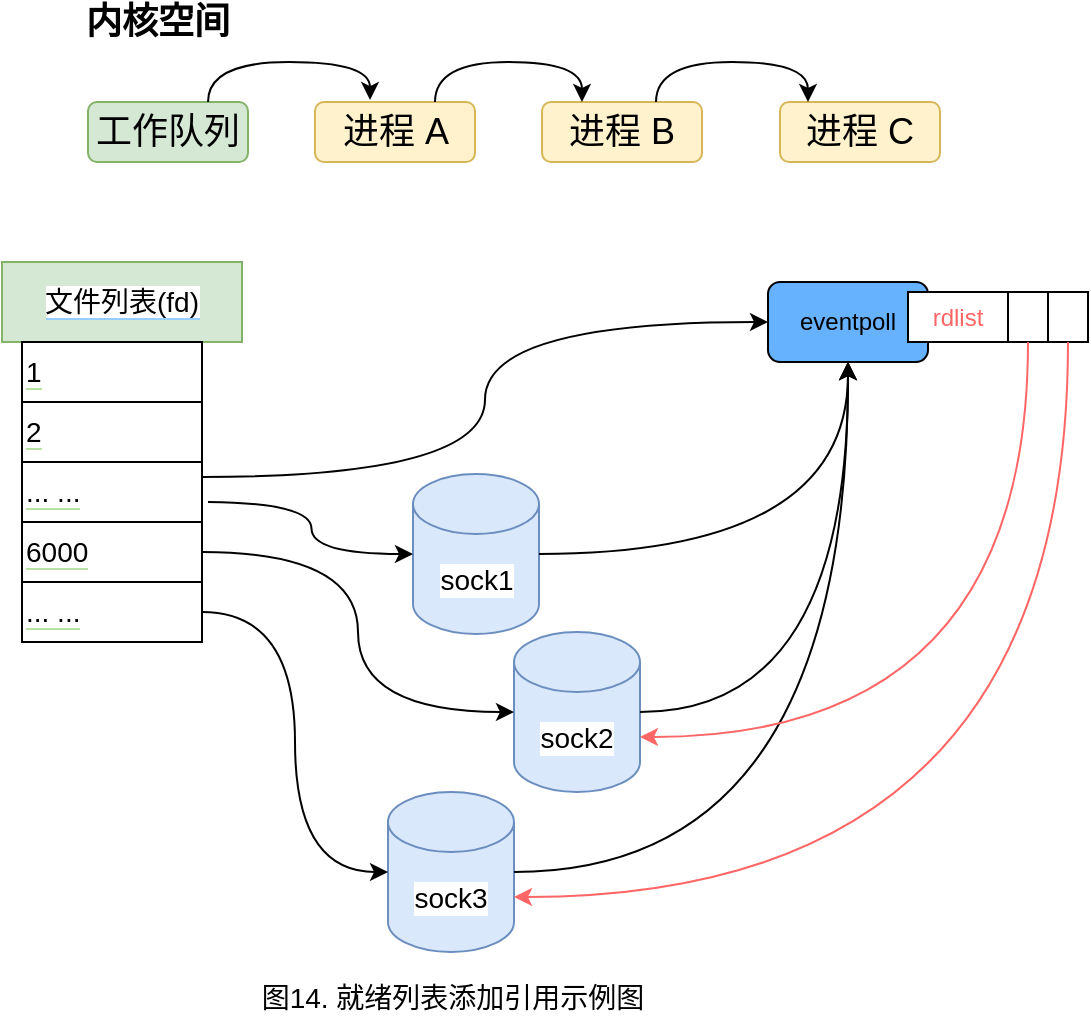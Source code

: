 <mxfile version="20.7.4" type="device"><diagram id="Rvg0cuo-lgE2vPb3-HRV" name="第 1 页"><mxGraphModel dx="1434" dy="907" grid="1" gridSize="10" guides="1" tooltips="1" connect="1" arrows="1" fold="1" page="1" pageScale="1" pageWidth="827" pageHeight="1169" math="0" shadow="0"><root><mxCell id="0"/><mxCell id="1" parent="0"/><mxCell id="mlQOcjNX-LOagovyzy4O-1" value="&lt;b&gt;&lt;font style=&quot;font-size: 18px;&quot;&gt;内核空间&lt;/font&gt;&lt;/b&gt;" style="text;html=1;strokeColor=none;fillColor=none;align=center;verticalAlign=middle;whiteSpace=wrap;rounded=0;" parent="1" vertex="1"><mxGeometry x="210" y="180" width="90" height="20" as="geometry"/></mxCell><mxCell id="mlQOcjNX-LOagovyzy4O-2" value="工作队列" style="rounded=1;whiteSpace=wrap;html=1;fontSize=18;fillColor=#d5e8d4;strokeColor=#82b366;" parent="1" vertex="1"><mxGeometry x="220" y="230" width="80" height="30" as="geometry"/></mxCell><mxCell id="mlQOcjNX-LOagovyzy4O-3" value="进程 B" style="rounded=1;whiteSpace=wrap;html=1;fontSize=18;fillColor=#fff2cc;strokeColor=#d6b656;" parent="1" vertex="1"><mxGeometry x="447" y="230" width="80" height="30" as="geometry"/></mxCell><mxCell id="mlQOcjNX-LOagovyzy4O-4" value="进程 C" style="rounded=1;whiteSpace=wrap;html=1;fontSize=18;fillColor=#fff2cc;strokeColor=#d6b656;" parent="1" vertex="1"><mxGeometry x="566" y="230" width="80" height="30" as="geometry"/></mxCell><mxCell id="mlQOcjNX-LOagovyzy4O-5" value="" style="endArrow=classic;html=1;rounded=0;fontSize=14;curved=1;exitX=0.75;exitY=0;exitDx=0;exitDy=0;entryX=0.25;entryY=0;entryDx=0;entryDy=0;edgeStyle=orthogonalEdgeStyle;" parent="1" edge="1"><mxGeometry width="50" height="50" relative="1" as="geometry"><mxPoint x="504" y="230" as="sourcePoint"/><mxPoint x="580" y="230" as="targetPoint"/><Array as="points"><mxPoint x="504" y="210"/><mxPoint x="580" y="210"/></Array></mxGeometry></mxCell><mxCell id="mlQOcjNX-LOagovyzy4O-6" value="图14. 就绪列表添加引用示例图" style="text;html=1;align=center;verticalAlign=middle;resizable=0;points=[];autosize=1;strokeColor=none;fillColor=none;fontSize=14;" parent="1" vertex="1"><mxGeometry x="296.5" y="663" width="210" height="30" as="geometry"/></mxCell><mxCell id="mlQOcjNX-LOagovyzy4O-7" value="&lt;span style=&quot;background-color: rgb(255, 255, 255);&quot;&gt;文件列表(fd)&lt;/span&gt;" style="rounded=0;whiteSpace=wrap;html=1;labelBackgroundColor=#99CCFF;fontSize=14;fillColor=#d5e8d4;strokeColor=#82b366;" parent="1" vertex="1"><mxGeometry x="177" y="310" width="120" height="40" as="geometry"/></mxCell><mxCell id="mlQOcjNX-LOagovyzy4O-8" value="&lt;span style=&quot;background-color: rgb(255, 255, 255);&quot;&gt;1&lt;/span&gt;" style="rounded=0;whiteSpace=wrap;html=1;labelBackgroundColor=#B9E0A5;fontSize=14;align=left;" parent="1" vertex="1"><mxGeometry x="187" y="350" width="90" height="30" as="geometry"/></mxCell><mxCell id="mlQOcjNX-LOagovyzy4O-9" value="&lt;span style=&quot;background-color: rgb(255, 255, 255);&quot;&gt;2&lt;/span&gt;" style="rounded=0;whiteSpace=wrap;html=1;labelBackgroundColor=#B9E0A5;fontSize=14;align=left;" parent="1" vertex="1"><mxGeometry x="187" y="380" width="90" height="30" as="geometry"/></mxCell><mxCell id="mlQOcjNX-LOagovyzy4O-10" value="&lt;span style=&quot;background-color: rgb(255, 255, 255);&quot;&gt;... ...&lt;/span&gt;" style="rounded=0;whiteSpace=wrap;html=1;labelBackgroundColor=#B9E0A5;fontSize=14;align=left;" parent="1" vertex="1"><mxGeometry x="187" y="410" width="90" height="30" as="geometry"/></mxCell><mxCell id="mlQOcjNX-LOagovyzy4O-11" value="&lt;span style=&quot;background-color: rgb(255, 255, 255);&quot;&gt;6000&lt;/span&gt;" style="rounded=0;whiteSpace=wrap;html=1;labelBackgroundColor=#B9E0A5;fontSize=14;align=left;" parent="1" vertex="1"><mxGeometry x="187" y="440" width="90" height="30" as="geometry"/></mxCell><mxCell id="mlQOcjNX-LOagovyzy4O-12" value="&lt;span style=&quot;background-color: rgb(255, 255, 255);&quot;&gt;... ...&lt;/span&gt;" style="rounded=0;whiteSpace=wrap;html=1;labelBackgroundColor=#B9E0A5;fontSize=14;align=left;" parent="1" vertex="1"><mxGeometry x="187" y="470" width="90" height="30" as="geometry"/></mxCell><mxCell id="mlQOcjNX-LOagovyzy4O-13" value="sock1" style="shape=cylinder3;whiteSpace=wrap;html=1;boundedLbl=1;backgroundOutline=1;size=15;labelBackgroundColor=#FFFFFF;fontSize=14;fillColor=#dae8fc;strokeColor=#6c8ebf;" parent="1" vertex="1"><mxGeometry x="382.5" y="416" width="63" height="80" as="geometry"/></mxCell><mxCell id="mlQOcjNX-LOagovyzy4O-14" value="" style="endArrow=classic;html=1;rounded=0;fontSize=14;entryX=0;entryY=0.5;entryDx=0;entryDy=0;entryPerimeter=0;edgeStyle=orthogonalEdgeStyle;curved=1;" parent="1" target="mlQOcjNX-LOagovyzy4O-13" edge="1"><mxGeometry width="50" height="50" relative="1" as="geometry"><mxPoint x="280" y="430" as="sourcePoint"/><mxPoint x="397" y="370" as="targetPoint"/></mxGeometry></mxCell><mxCell id="mlQOcjNX-LOagovyzy4O-17" value="sock2" style="shape=cylinder3;whiteSpace=wrap;html=1;boundedLbl=1;backgroundOutline=1;size=15;labelBackgroundColor=#FFFFFF;fontSize=14;fillColor=#dae8fc;strokeColor=#6c8ebf;" parent="1" vertex="1"><mxGeometry x="433" y="495" width="63" height="80" as="geometry"/></mxCell><mxCell id="mlQOcjNX-LOagovyzy4O-18" value="sock3" style="shape=cylinder3;whiteSpace=wrap;html=1;boundedLbl=1;backgroundOutline=1;size=15;labelBackgroundColor=#FFFFFF;fontSize=14;fillColor=#dae8fc;strokeColor=#6c8ebf;" parent="1" vertex="1"><mxGeometry x="370" y="575" width="63" height="80" as="geometry"/></mxCell><mxCell id="mlQOcjNX-LOagovyzy4O-19" value="" style="endArrow=classic;html=1;rounded=0;exitX=1;exitY=0.5;exitDx=0;exitDy=0;entryX=0;entryY=0.5;entryDx=0;entryDy=0;entryPerimeter=0;edgeStyle=orthogonalEdgeStyle;curved=1;" parent="1" source="mlQOcjNX-LOagovyzy4O-11" target="mlQOcjNX-LOagovyzy4O-17" edge="1"><mxGeometry width="50" height="50" relative="1" as="geometry"><mxPoint x="310" y="500" as="sourcePoint"/><mxPoint x="360" y="450" as="targetPoint"/></mxGeometry></mxCell><mxCell id="mlQOcjNX-LOagovyzy4O-20" value="" style="endArrow=classic;html=1;rounded=0;curved=1;exitX=1;exitY=0.5;exitDx=0;exitDy=0;entryX=0;entryY=0.5;entryDx=0;entryDy=0;entryPerimeter=0;edgeStyle=orthogonalEdgeStyle;" parent="1" source="mlQOcjNX-LOagovyzy4O-12" target="mlQOcjNX-LOagovyzy4O-18" edge="1"><mxGeometry width="50" height="50" relative="1" as="geometry"><mxPoint x="280" y="570" as="sourcePoint"/><mxPoint x="330" y="520" as="targetPoint"/></mxGeometry></mxCell><mxCell id="mlQOcjNX-LOagovyzy4O-23" value="进程 A" style="rounded=1;whiteSpace=wrap;html=1;fontSize=18;fillColor=#fff2cc;strokeColor=#d6b656;" parent="1" vertex="1"><mxGeometry x="333.5" y="230" width="80" height="30" as="geometry"/></mxCell><mxCell id="mlQOcjNX-LOagovyzy4O-24" value="" style="endArrow=classic;html=1;rounded=0;exitX=0.75;exitY=0;exitDx=0;exitDy=0;entryX=0.344;entryY=-0.033;entryDx=0;entryDy=0;entryPerimeter=0;edgeStyle=orthogonalEdgeStyle;curved=1;" parent="1" source="mlQOcjNX-LOagovyzy4O-2" target="mlQOcjNX-LOagovyzy4O-23" edge="1"><mxGeometry width="50" height="50" relative="1" as="geometry"><mxPoint x="330" y="240" as="sourcePoint"/><mxPoint x="380" y="190" as="targetPoint"/><Array as="points"><mxPoint x="280" y="210"/><mxPoint x="361" y="210"/></Array></mxGeometry></mxCell><mxCell id="mlQOcjNX-LOagovyzy4O-25" value="" style="endArrow=classic;html=1;rounded=0;curved=1;exitX=0.75;exitY=0;exitDx=0;exitDy=0;entryX=0.25;entryY=0;entryDx=0;entryDy=0;edgeStyle=orthogonalEdgeStyle;" parent="1" source="mlQOcjNX-LOagovyzy4O-23" target="mlQOcjNX-LOagovyzy4O-3" edge="1"><mxGeometry width="50" height="50" relative="1" as="geometry"><mxPoint x="490" y="170" as="sourcePoint"/><mxPoint x="540" y="120" as="targetPoint"/><Array as="points"><mxPoint x="394" y="210"/><mxPoint x="467" y="210"/></Array></mxGeometry></mxCell><mxCell id="mlQOcjNX-LOagovyzy4O-34" value="eventpoll" style="rounded=1;whiteSpace=wrap;html=1;fillColor=#66B2FF;" parent="1" vertex="1"><mxGeometry x="560" y="320" width="80" height="40" as="geometry"/></mxCell><mxCell id="mlQOcjNX-LOagovyzy4O-35" value="" style="endArrow=classic;html=1;rounded=0;exitX=1;exitY=0.25;exitDx=0;exitDy=0;entryX=0;entryY=0.5;entryDx=0;entryDy=0;edgeStyle=orthogonalEdgeStyle;curved=1;" parent="1" source="mlQOcjNX-LOagovyzy4O-10" target="mlQOcjNX-LOagovyzy4O-34" edge="1"><mxGeometry width="50" height="50" relative="1" as="geometry"><mxPoint x="390" y="360" as="sourcePoint"/><mxPoint x="440" y="310" as="targetPoint"/></mxGeometry></mxCell><mxCell id="QbVtW7V5cr9auDJaoV02-1" value="" style="endArrow=classic;html=1;rounded=0;entryX=0.5;entryY=1;entryDx=0;entryDy=0;exitX=1;exitY=0.5;exitDx=0;exitDy=0;exitPerimeter=0;edgeStyle=orthogonalEdgeStyle;curved=1;strokeColor=#000000;" parent="1" source="mlQOcjNX-LOagovyzy4O-13" target="mlQOcjNX-LOagovyzy4O-34" edge="1"><mxGeometry width="50" height="50" relative="1" as="geometry"><mxPoint x="458" y="490" as="sourcePoint"/><mxPoint x="508" y="440" as="targetPoint"/></mxGeometry></mxCell><mxCell id="QbVtW7V5cr9auDJaoV02-2" value="" style="endArrow=classic;html=1;rounded=0;exitX=1;exitY=0.5;exitDx=0;exitDy=0;exitPerimeter=0;edgeStyle=orthogonalEdgeStyle;curved=1;strokeColor=#000000;" parent="1" source="mlQOcjNX-LOagovyzy4O-17" edge="1"><mxGeometry width="50" height="50" relative="1" as="geometry"><mxPoint x="628" y="490" as="sourcePoint"/><mxPoint x="600" y="360" as="targetPoint"/></mxGeometry></mxCell><mxCell id="QbVtW7V5cr9auDJaoV02-3" value="" style="endArrow=classic;html=1;rounded=0;curved=1;exitX=1;exitY=0.5;exitDx=0;exitDy=0;exitPerimeter=0;entryX=0.5;entryY=1;entryDx=0;entryDy=0;edgeStyle=orthogonalEdgeStyle;strokeColor=#000000;" parent="1" source="mlQOcjNX-LOagovyzy4O-18" target="mlQOcjNX-LOagovyzy4O-34" edge="1"><mxGeometry width="50" height="50" relative="1" as="geometry"><mxPoint x="620" y="590" as="sourcePoint"/><mxPoint x="670" y="540" as="targetPoint"/></mxGeometry></mxCell><mxCell id="jMPkg7uK7Lij9z2AHVDS-1" value="rdlist" style="rounded=0;whiteSpace=wrap;html=1;fontColor=#FF6666;" vertex="1" parent="1"><mxGeometry x="630" y="325" width="50" height="25" as="geometry"/></mxCell><mxCell id="jMPkg7uK7Lij9z2AHVDS-2" value="" style="rounded=0;whiteSpace=wrap;html=1;fontColor=#FF6666;" vertex="1" parent="1"><mxGeometry x="700" y="325" width="20" height="25" as="geometry"/></mxCell><mxCell id="jMPkg7uK7Lij9z2AHVDS-3" value="" style="rounded=0;whiteSpace=wrap;html=1;fontColor=#FF6666;" vertex="1" parent="1"><mxGeometry x="680" y="325" width="20" height="25" as="geometry"/></mxCell><mxCell id="jMPkg7uK7Lij9z2AHVDS-4" value="" style="endArrow=classic;html=1;rounded=0;strokeColor=#FF6666;fontColor=#FF6666;curved=1;exitX=0.5;exitY=1;exitDx=0;exitDy=0;entryX=1;entryY=0;entryDx=0;entryDy=52.5;entryPerimeter=0;edgeStyle=orthogonalEdgeStyle;" edge="1" parent="1" source="jMPkg7uK7Lij9z2AHVDS-3" target="mlQOcjNX-LOagovyzy4O-17"><mxGeometry width="50" height="50" relative="1" as="geometry"><mxPoint x="730" y="390" as="sourcePoint"/><mxPoint x="730" y="470" as="targetPoint"/></mxGeometry></mxCell><mxCell id="jMPkg7uK7Lij9z2AHVDS-5" value="" style="endArrow=classic;html=1;rounded=0;strokeColor=#FF6666;fontColor=#FF6666;curved=1;exitX=0.5;exitY=1;exitDx=0;exitDy=0;entryX=1;entryY=0;entryDx=0;entryDy=52.5;entryPerimeter=0;edgeStyle=orthogonalEdgeStyle;" edge="1" parent="1" source="jMPkg7uK7Lij9z2AHVDS-2" target="mlQOcjNX-LOagovyzy4O-18"><mxGeometry width="50" height="50" relative="1" as="geometry"><mxPoint x="680" y="570" as="sourcePoint"/><mxPoint x="730" y="520" as="targetPoint"/></mxGeometry></mxCell></root></mxGraphModel></diagram></mxfile>